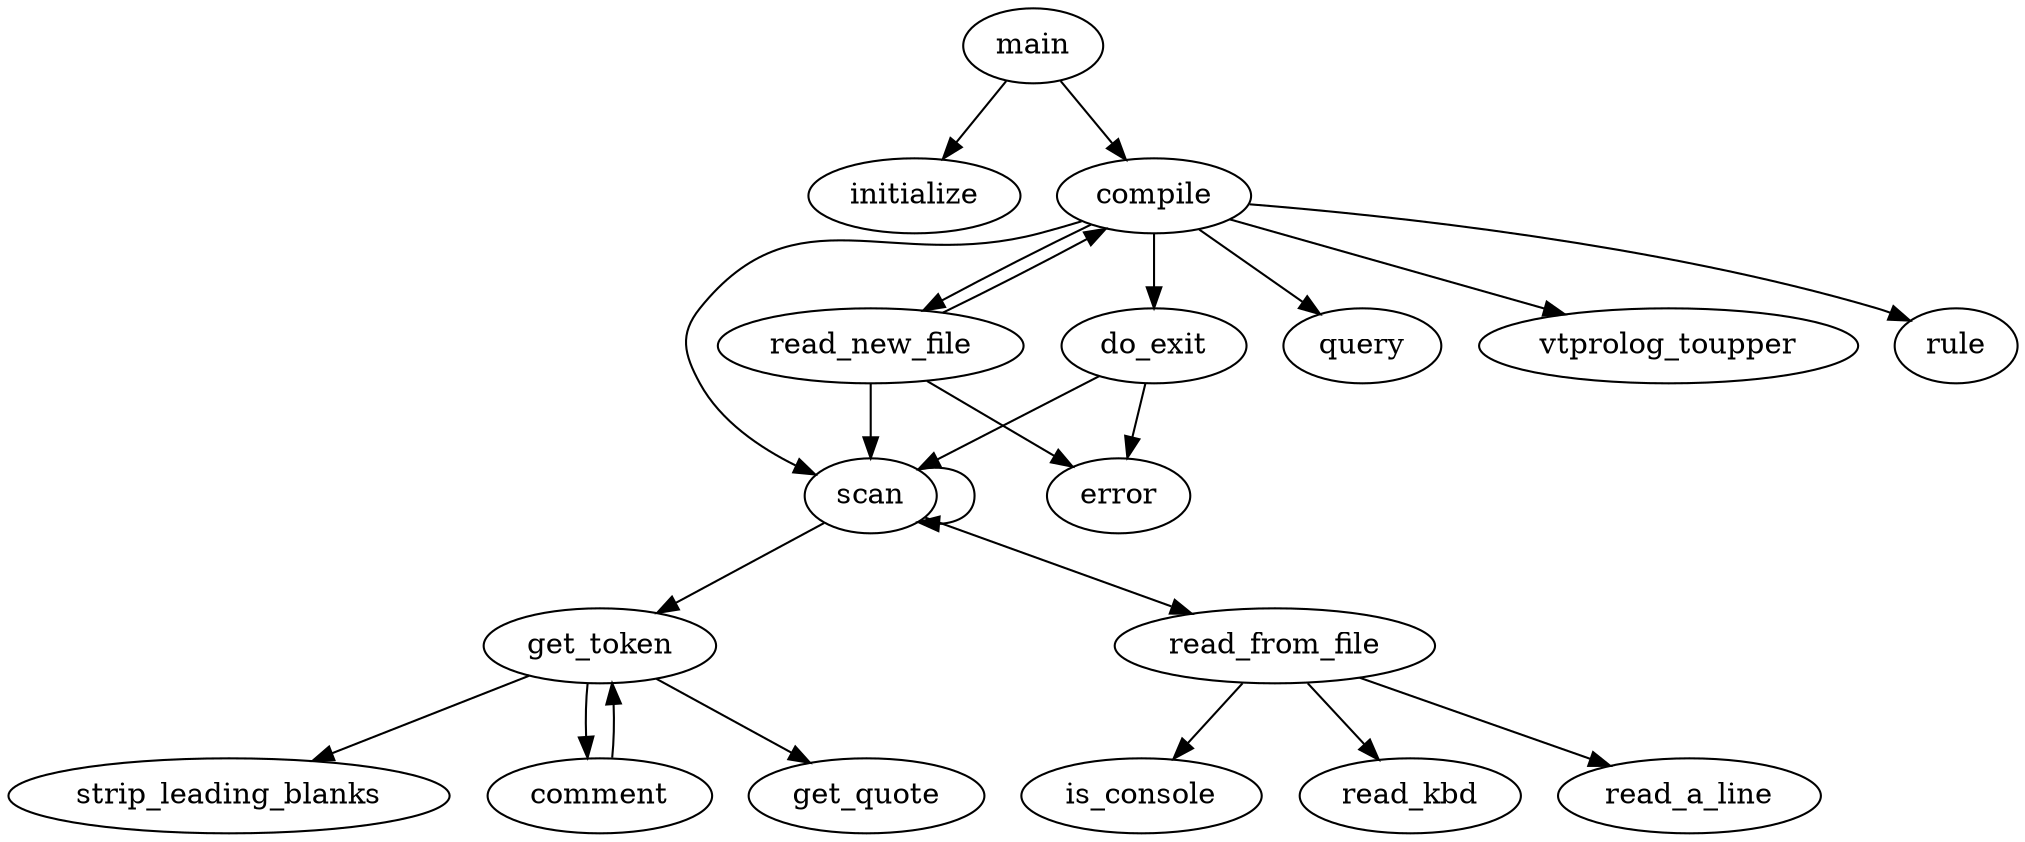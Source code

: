 digraph {
	main -> initialize;
	main -> compile;
	compile -> scan;
	compile -> query;
	compile -> read_new_file;
	compile -> vtprolog_toupper;
	compile -> do_exit;
	compile -> rule;
	scan -> get_token;
	scan -> scan;
	scan -> read_from_file;
	get_token -> strip_leading_blanks;
	get_token -> comment;
	get_token -> get_quote;
	comment -> get_token;
	do_exit -> scan;
	do_exit -> error;
	read_new_file -> compile;
	read_new_file -> scan;
	read_new_file -> error;


	read_from_file -> is_console;
	read_from_file -> read_kbd;
	read_from_file -> read_a_line;

}
